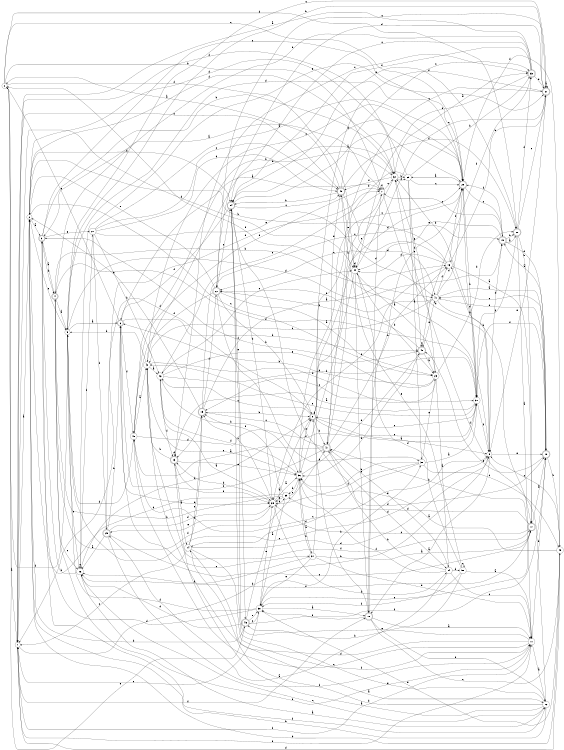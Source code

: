 digraph n41_1 {
__start0 [label="" shape="none"];

rankdir=LR;
size="8,5";

s0 [style="filled", color="black", fillcolor="white" shape="circle", label="0"];
s1 [style="filled", color="black", fillcolor="white" shape="circle", label="1"];
s2 [style="filled", color="black", fillcolor="white" shape="circle", label="2"];
s3 [style="rounded,filled", color="black", fillcolor="white" shape="doublecircle", label="3"];
s4 [style="rounded,filled", color="black", fillcolor="white" shape="doublecircle", label="4"];
s5 [style="filled", color="black", fillcolor="white" shape="circle", label="5"];
s6 [style="rounded,filled", color="black", fillcolor="white" shape="doublecircle", label="6"];
s7 [style="filled", color="black", fillcolor="white" shape="circle", label="7"];
s8 [style="rounded,filled", color="black", fillcolor="white" shape="doublecircle", label="8"];
s9 [style="filled", color="black", fillcolor="white" shape="circle", label="9"];
s10 [style="rounded,filled", color="black", fillcolor="white" shape="doublecircle", label="10"];
s11 [style="filled", color="black", fillcolor="white" shape="circle", label="11"];
s12 [style="filled", color="black", fillcolor="white" shape="circle", label="12"];
s13 [style="rounded,filled", color="black", fillcolor="white" shape="doublecircle", label="13"];
s14 [style="filled", color="black", fillcolor="white" shape="circle", label="14"];
s15 [style="rounded,filled", color="black", fillcolor="white" shape="doublecircle", label="15"];
s16 [style="filled", color="black", fillcolor="white" shape="circle", label="16"];
s17 [style="rounded,filled", color="black", fillcolor="white" shape="doublecircle", label="17"];
s18 [style="rounded,filled", color="black", fillcolor="white" shape="doublecircle", label="18"];
s19 [style="rounded,filled", color="black", fillcolor="white" shape="doublecircle", label="19"];
s20 [style="rounded,filled", color="black", fillcolor="white" shape="doublecircle", label="20"];
s21 [style="rounded,filled", color="black", fillcolor="white" shape="doublecircle", label="21"];
s22 [style="rounded,filled", color="black", fillcolor="white" shape="doublecircle", label="22"];
s23 [style="filled", color="black", fillcolor="white" shape="circle", label="23"];
s24 [style="filled", color="black", fillcolor="white" shape="circle", label="24"];
s25 [style="rounded,filled", color="black", fillcolor="white" shape="doublecircle", label="25"];
s26 [style="filled", color="black", fillcolor="white" shape="circle", label="26"];
s27 [style="filled", color="black", fillcolor="white" shape="circle", label="27"];
s28 [style="rounded,filled", color="black", fillcolor="white" shape="doublecircle", label="28"];
s29 [style="filled", color="black", fillcolor="white" shape="circle", label="29"];
s30 [style="filled", color="black", fillcolor="white" shape="circle", label="30"];
s31 [style="filled", color="black", fillcolor="white" shape="circle", label="31"];
s32 [style="filled", color="black", fillcolor="white" shape="circle", label="32"];
s33 [style="rounded,filled", color="black", fillcolor="white" shape="doublecircle", label="33"];
s34 [style="rounded,filled", color="black", fillcolor="white" shape="doublecircle", label="34"];
s35 [style="filled", color="black", fillcolor="white" shape="circle", label="35"];
s36 [style="filled", color="black", fillcolor="white" shape="circle", label="36"];
s37 [style="filled", color="black", fillcolor="white" shape="circle", label="37"];
s38 [style="filled", color="black", fillcolor="white" shape="circle", label="38"];
s39 [style="filled", color="black", fillcolor="white" shape="circle", label="39"];
s40 [style="rounded,filled", color="black", fillcolor="white" shape="doublecircle", label="40"];
s41 [style="filled", color="black", fillcolor="white" shape="circle", label="41"];
s42 [style="filled", color="black", fillcolor="white" shape="circle", label="42"];
s43 [style="filled", color="black", fillcolor="white" shape="circle", label="43"];
s44 [style="filled", color="black", fillcolor="white" shape="circle", label="44"];
s45 [style="rounded,filled", color="black", fillcolor="white" shape="doublecircle", label="45"];
s46 [style="rounded,filled", color="black", fillcolor="white" shape="doublecircle", label="46"];
s47 [style="rounded,filled", color="black", fillcolor="white" shape="doublecircle", label="47"];
s48 [style="filled", color="black", fillcolor="white" shape="circle", label="48"];
s49 [style="filled", color="black", fillcolor="white" shape="circle", label="49"];
s50 [style="filled", color="black", fillcolor="white" shape="circle", label="50"];
s0 -> s1 [label="a"];
s0 -> s7 [label="b"];
s0 -> s28 [label="c"];
s0 -> s20 [label="d"];
s0 -> s46 [label="e"];
s0 -> s44 [label="f"];
s1 -> s2 [label="a"];
s1 -> s9 [label="b"];
s1 -> s45 [label="c"];
s1 -> s44 [label="d"];
s1 -> s11 [label="e"];
s1 -> s10 [label="f"];
s2 -> s3 [label="a"];
s2 -> s34 [label="b"];
s2 -> s23 [label="c"];
s2 -> s32 [label="d"];
s2 -> s5 [label="e"];
s2 -> s32 [label="f"];
s3 -> s4 [label="a"];
s3 -> s32 [label="b"];
s3 -> s28 [label="c"];
s3 -> s4 [label="d"];
s3 -> s27 [label="e"];
s3 -> s12 [label="f"];
s4 -> s5 [label="a"];
s4 -> s41 [label="b"];
s4 -> s26 [label="c"];
s4 -> s31 [label="d"];
s4 -> s11 [label="e"];
s4 -> s47 [label="f"];
s5 -> s6 [label="a"];
s5 -> s21 [label="b"];
s5 -> s21 [label="c"];
s5 -> s19 [label="d"];
s5 -> s26 [label="e"];
s5 -> s0 [label="f"];
s6 -> s7 [label="a"];
s6 -> s40 [label="b"];
s6 -> s37 [label="c"];
s6 -> s35 [label="d"];
s6 -> s0 [label="e"];
s6 -> s48 [label="f"];
s7 -> s3 [label="a"];
s7 -> s8 [label="b"];
s7 -> s32 [label="c"];
s7 -> s9 [label="d"];
s7 -> s43 [label="e"];
s7 -> s7 [label="f"];
s8 -> s9 [label="a"];
s8 -> s47 [label="b"];
s8 -> s43 [label="c"];
s8 -> s28 [label="d"];
s8 -> s31 [label="e"];
s8 -> s1 [label="f"];
s9 -> s10 [label="a"];
s9 -> s16 [label="b"];
s9 -> s5 [label="c"];
s9 -> s19 [label="d"];
s9 -> s18 [label="e"];
s9 -> s0 [label="f"];
s10 -> s11 [label="a"];
s10 -> s8 [label="b"];
s10 -> s49 [label="c"];
s10 -> s7 [label="d"];
s10 -> s12 [label="e"];
s10 -> s38 [label="f"];
s11 -> s12 [label="a"];
s11 -> s18 [label="b"];
s11 -> s48 [label="c"];
s11 -> s42 [label="d"];
s11 -> s34 [label="e"];
s11 -> s1 [label="f"];
s12 -> s13 [label="a"];
s12 -> s2 [label="b"];
s12 -> s26 [label="c"];
s12 -> s14 [label="d"];
s12 -> s34 [label="e"];
s12 -> s32 [label="f"];
s13 -> s14 [label="a"];
s13 -> s42 [label="b"];
s13 -> s33 [label="c"];
s13 -> s13 [label="d"];
s13 -> s36 [label="e"];
s13 -> s35 [label="f"];
s14 -> s12 [label="a"];
s14 -> s15 [label="b"];
s14 -> s1 [label="c"];
s14 -> s9 [label="d"];
s14 -> s15 [label="e"];
s14 -> s11 [label="f"];
s15 -> s16 [label="a"];
s15 -> s8 [label="b"];
s15 -> s19 [label="c"];
s15 -> s13 [label="d"];
s15 -> s2 [label="e"];
s15 -> s22 [label="f"];
s16 -> s17 [label="a"];
s16 -> s2 [label="b"];
s16 -> s22 [label="c"];
s16 -> s44 [label="d"];
s16 -> s35 [label="e"];
s16 -> s28 [label="f"];
s17 -> s18 [label="a"];
s17 -> s47 [label="b"];
s17 -> s35 [label="c"];
s17 -> s39 [label="d"];
s17 -> s38 [label="e"];
s17 -> s26 [label="f"];
s18 -> s19 [label="a"];
s18 -> s49 [label="b"];
s18 -> s41 [label="c"];
s18 -> s41 [label="d"];
s18 -> s40 [label="e"];
s18 -> s31 [label="f"];
s19 -> s20 [label="a"];
s19 -> s20 [label="b"];
s19 -> s7 [label="c"];
s19 -> s18 [label="d"];
s19 -> s44 [label="e"];
s19 -> s28 [label="f"];
s20 -> s11 [label="a"];
s20 -> s17 [label="b"];
s20 -> s21 [label="c"];
s20 -> s33 [label="d"];
s20 -> s34 [label="e"];
s20 -> s31 [label="f"];
s21 -> s21 [label="a"];
s21 -> s16 [label="b"];
s21 -> s22 [label="c"];
s21 -> s22 [label="d"];
s21 -> s9 [label="e"];
s21 -> s8 [label="f"];
s22 -> s23 [label="a"];
s22 -> s8 [label="b"];
s22 -> s34 [label="c"];
s22 -> s30 [label="d"];
s22 -> s2 [label="e"];
s22 -> s48 [label="f"];
s23 -> s24 [label="a"];
s23 -> s6 [label="b"];
s23 -> s15 [label="c"];
s23 -> s20 [label="d"];
s23 -> s32 [label="e"];
s23 -> s3 [label="f"];
s24 -> s25 [label="a"];
s24 -> s47 [label="b"];
s24 -> s11 [label="c"];
s24 -> s50 [label="d"];
s24 -> s47 [label="e"];
s24 -> s36 [label="f"];
s25 -> s26 [label="a"];
s25 -> s6 [label="b"];
s25 -> s17 [label="c"];
s25 -> s35 [label="d"];
s25 -> s7 [label="e"];
s25 -> s11 [label="f"];
s26 -> s12 [label="a"];
s26 -> s3 [label="b"];
s26 -> s26 [label="c"];
s26 -> s8 [label="d"];
s26 -> s21 [label="e"];
s26 -> s27 [label="f"];
s27 -> s28 [label="a"];
s27 -> s43 [label="b"];
s27 -> s45 [label="c"];
s27 -> s45 [label="d"];
s27 -> s41 [label="e"];
s27 -> s25 [label="f"];
s28 -> s29 [label="a"];
s28 -> s31 [label="b"];
s28 -> s19 [label="c"];
s28 -> s5 [label="d"];
s28 -> s34 [label="e"];
s28 -> s10 [label="f"];
s29 -> s30 [label="a"];
s29 -> s33 [label="b"];
s29 -> s28 [label="c"];
s29 -> s47 [label="d"];
s29 -> s40 [label="e"];
s29 -> s1 [label="f"];
s30 -> s31 [label="a"];
s30 -> s36 [label="b"];
s30 -> s49 [label="c"];
s30 -> s14 [label="d"];
s30 -> s23 [label="e"];
s30 -> s35 [label="f"];
s31 -> s13 [label="a"];
s31 -> s32 [label="b"];
s31 -> s8 [label="c"];
s31 -> s28 [label="d"];
s31 -> s42 [label="e"];
s31 -> s9 [label="f"];
s32 -> s33 [label="a"];
s32 -> s29 [label="b"];
s32 -> s29 [label="c"];
s32 -> s42 [label="d"];
s32 -> s47 [label="e"];
s32 -> s45 [label="f"];
s33 -> s1 [label="a"];
s33 -> s4 [label="b"];
s33 -> s34 [label="c"];
s33 -> s21 [label="d"];
s33 -> s44 [label="e"];
s33 -> s34 [label="f"];
s34 -> s28 [label="a"];
s34 -> s35 [label="b"];
s34 -> s45 [label="c"];
s34 -> s18 [label="d"];
s34 -> s46 [label="e"];
s34 -> s6 [label="f"];
s35 -> s36 [label="a"];
s35 -> s13 [label="b"];
s35 -> s15 [label="c"];
s35 -> s39 [label="d"];
s35 -> s25 [label="e"];
s35 -> s24 [label="f"];
s36 -> s37 [label="a"];
s36 -> s39 [label="b"];
s36 -> s28 [label="c"];
s36 -> s40 [label="d"];
s36 -> s8 [label="e"];
s36 -> s43 [label="f"];
s37 -> s17 [label="a"];
s37 -> s36 [label="b"];
s37 -> s21 [label="c"];
s37 -> s11 [label="d"];
s37 -> s38 [label="e"];
s37 -> s26 [label="f"];
s38 -> s10 [label="a"];
s38 -> s30 [label="b"];
s38 -> s1 [label="c"];
s38 -> s3 [label="d"];
s38 -> s35 [label="e"];
s38 -> s5 [label="f"];
s39 -> s38 [label="a"];
s39 -> s4 [label="b"];
s39 -> s36 [label="c"];
s39 -> s2 [label="d"];
s39 -> s35 [label="e"];
s39 -> s15 [label="f"];
s40 -> s23 [label="a"];
s40 -> s22 [label="b"];
s40 -> s40 [label="c"];
s40 -> s36 [label="d"];
s40 -> s41 [label="e"];
s40 -> s33 [label="f"];
s41 -> s18 [label="a"];
s41 -> s17 [label="b"];
s41 -> s42 [label="c"];
s41 -> s28 [label="d"];
s41 -> s22 [label="e"];
s41 -> s16 [label="f"];
s42 -> s43 [label="a"];
s42 -> s5 [label="b"];
s42 -> s28 [label="c"];
s42 -> s31 [label="d"];
s42 -> s36 [label="e"];
s42 -> s17 [label="f"];
s43 -> s35 [label="a"];
s43 -> s36 [label="b"];
s43 -> s44 [label="c"];
s43 -> s31 [label="d"];
s43 -> s40 [label="e"];
s43 -> s13 [label="f"];
s44 -> s23 [label="a"];
s44 -> s23 [label="b"];
s44 -> s21 [label="c"];
s44 -> s44 [label="d"];
s44 -> s10 [label="e"];
s44 -> s36 [label="f"];
s45 -> s0 [label="a"];
s45 -> s34 [label="b"];
s45 -> s33 [label="c"];
s45 -> s41 [label="d"];
s45 -> s44 [label="e"];
s45 -> s20 [label="f"];
s46 -> s8 [label="a"];
s46 -> s2 [label="b"];
s46 -> s38 [label="c"];
s46 -> s26 [label="d"];
s46 -> s38 [label="e"];
s46 -> s18 [label="f"];
s47 -> s48 [label="a"];
s47 -> s16 [label="b"];
s47 -> s15 [label="c"];
s47 -> s24 [label="d"];
s47 -> s45 [label="e"];
s47 -> s6 [label="f"];
s48 -> s42 [label="a"];
s48 -> s32 [label="b"];
s48 -> s9 [label="c"];
s48 -> s5 [label="d"];
s48 -> s7 [label="e"];
s48 -> s31 [label="f"];
s49 -> s36 [label="a"];
s49 -> s2 [label="b"];
s49 -> s9 [label="c"];
s49 -> s1 [label="d"];
s49 -> s38 [label="e"];
s49 -> s28 [label="f"];
s50 -> s11 [label="a"];
s50 -> s46 [label="b"];
s50 -> s50 [label="c"];
s50 -> s44 [label="d"];
s50 -> s45 [label="e"];
s50 -> s38 [label="f"];

}